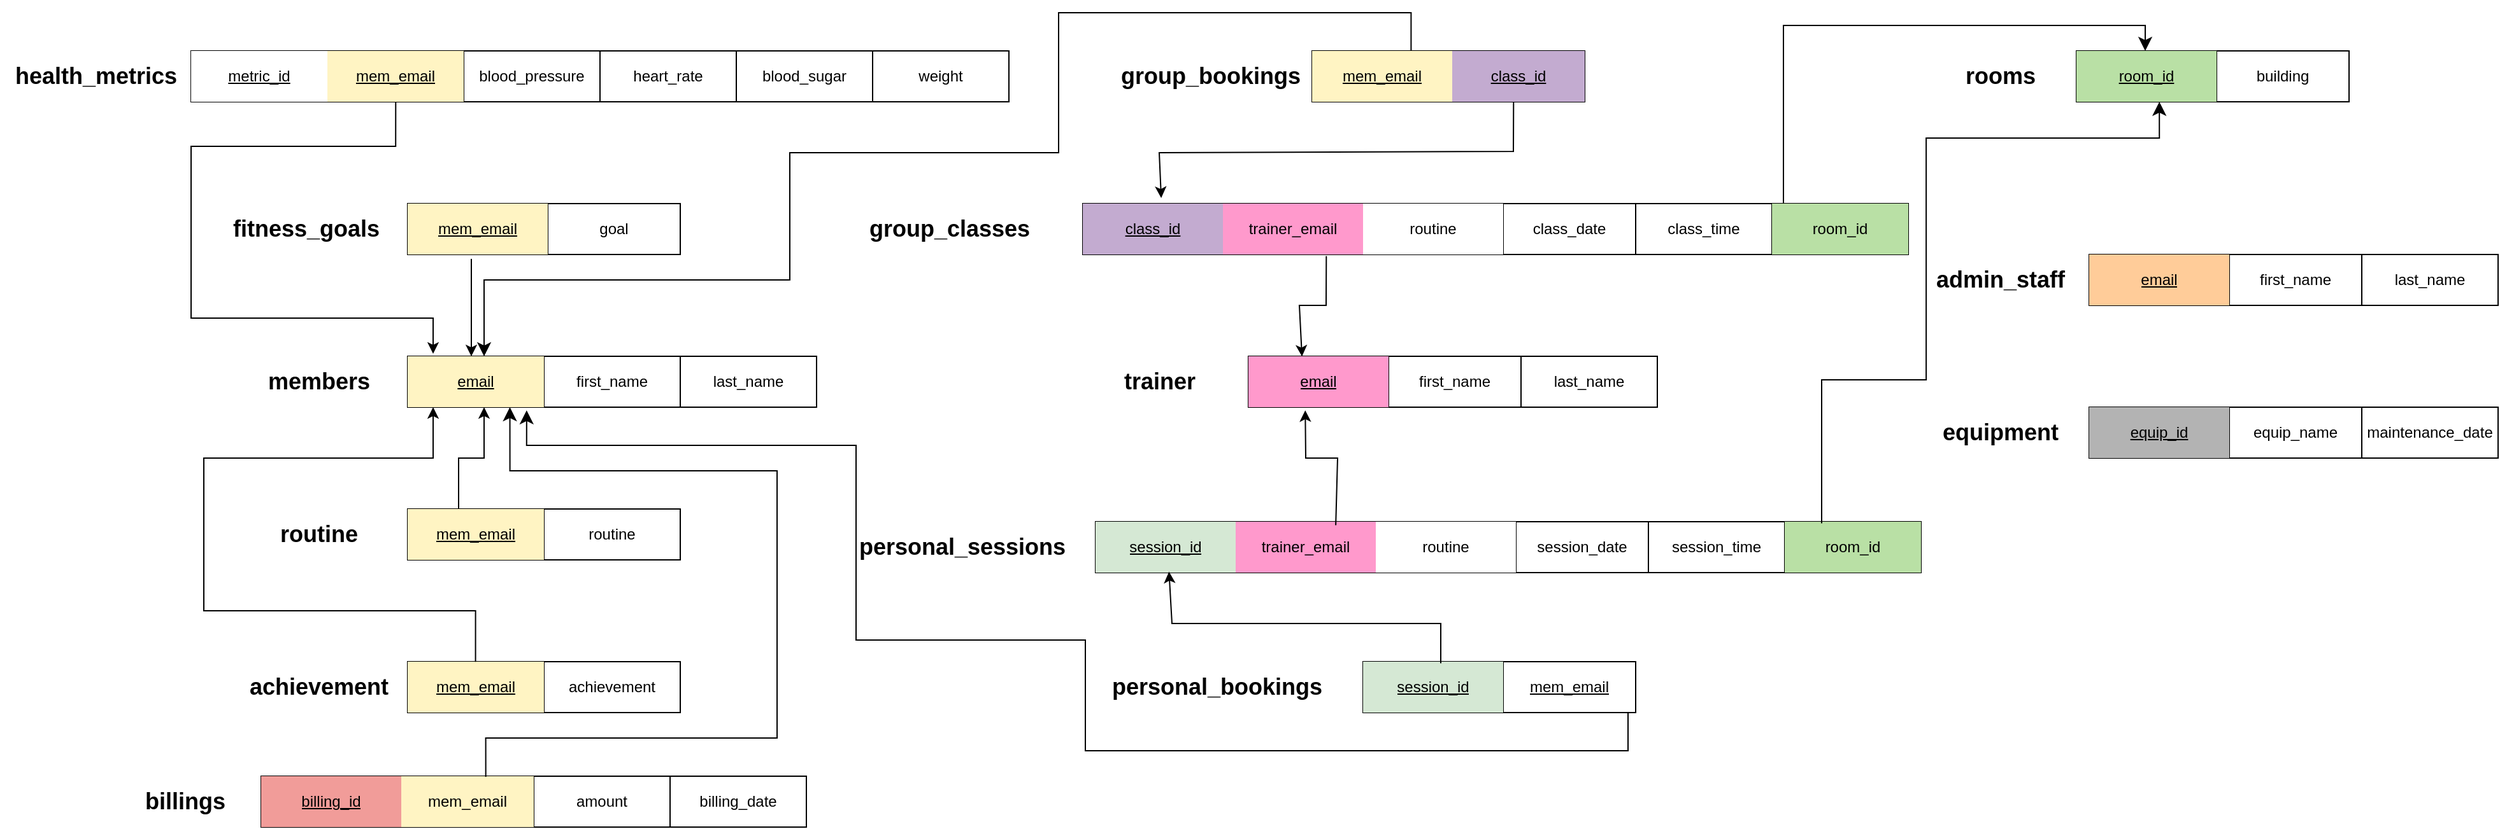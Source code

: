 <mxfile version="24.2.5" type="device">
  <diagram name="Page-1" id="NlU0IGjigq2J7Ib-XljO">
    <mxGraphModel dx="2140" dy="1630" grid="1" gridSize="10" guides="1" tooltips="1" connect="1" arrows="1" fold="1" page="1" pageScale="1" pageWidth="850" pageHeight="1100" math="0" shadow="0">
      <root>
        <mxCell id="0" />
        <mxCell id="1" parent="0" />
        <mxCell id="TKDaQTlKowNkifoECcdJ-1" value="" style="shape=table;startSize=0;container=1;collapsible=0;childLayout=tableLayout;" parent="1" vertex="1">
          <mxGeometry x="-520" y="160" width="321" height="40" as="geometry" />
        </mxCell>
        <mxCell id="TKDaQTlKowNkifoECcdJ-2" value="" style="shape=tableRow;horizontal=0;startSize=0;swimlaneHead=0;swimlaneBody=0;strokeColor=inherit;top=0;left=0;bottom=0;right=0;collapsible=0;dropTarget=0;fillColor=none;points=[[0,0.5],[1,0.5]];portConstraint=eastwest;" parent="TKDaQTlKowNkifoECcdJ-1" vertex="1">
          <mxGeometry width="321" height="40" as="geometry" />
        </mxCell>
        <mxCell id="TKDaQTlKowNkifoECcdJ-3" value="&lt;u&gt;email&lt;/u&gt;" style="shape=partialRectangle;html=1;whiteSpace=wrap;connectable=0;strokeColor=inherit;overflow=hidden;fillColor=#FFF4C3;top=0;left=0;bottom=0;right=0;pointerEvents=1;" parent="TKDaQTlKowNkifoECcdJ-2" vertex="1">
          <mxGeometry width="107" height="40" as="geometry">
            <mxRectangle width="107" height="40" as="alternateBounds" />
          </mxGeometry>
        </mxCell>
        <mxCell id="TKDaQTlKowNkifoECcdJ-4" value="first_name" style="shape=partialRectangle;html=1;whiteSpace=wrap;connectable=0;strokeColor=inherit;overflow=hidden;fillColor=none;top=0;left=0;bottom=0;right=0;pointerEvents=1;" parent="TKDaQTlKowNkifoECcdJ-2" vertex="1">
          <mxGeometry x="107" width="107" height="40" as="geometry">
            <mxRectangle width="107" height="40" as="alternateBounds" />
          </mxGeometry>
        </mxCell>
        <mxCell id="TKDaQTlKowNkifoECcdJ-5" value="last_name" style="shape=partialRectangle;html=1;whiteSpace=wrap;connectable=0;strokeColor=inherit;overflow=hidden;fillColor=none;top=0;left=0;bottom=0;right=0;pointerEvents=1;" parent="TKDaQTlKowNkifoECcdJ-2" vertex="1">
          <mxGeometry x="214" width="107" height="40" as="geometry">
            <mxRectangle width="107" height="40" as="alternateBounds" />
          </mxGeometry>
        </mxCell>
        <mxCell id="TKDaQTlKowNkifoECcdJ-8" value="&lt;b&gt;&lt;font style=&quot;font-size: 18px;&quot;&gt;members&lt;/font&gt;&lt;/b&gt;" style="text;html=1;align=center;verticalAlign=middle;resizable=0;points=[];autosize=1;strokeColor=none;fillColor=none;" parent="1" vertex="1">
          <mxGeometry x="-640" y="160" width="100" height="40" as="geometry" />
        </mxCell>
        <mxCell id="TKDaQTlKowNkifoECcdJ-9" value="" style="shape=table;startSize=0;container=1;collapsible=0;childLayout=tableLayout;" parent="1" vertex="1">
          <mxGeometry x="20" y="290" width="648" height="40" as="geometry" />
        </mxCell>
        <mxCell id="TKDaQTlKowNkifoECcdJ-10" value="" style="shape=tableRow;horizontal=0;startSize=0;swimlaneHead=0;swimlaneBody=0;strokeColor=inherit;top=0;left=0;bottom=0;right=0;collapsible=0;dropTarget=0;fillColor=none;points=[[0,0.5],[1,0.5]];portConstraint=eastwest;" parent="TKDaQTlKowNkifoECcdJ-9" vertex="1">
          <mxGeometry width="648" height="40" as="geometry" />
        </mxCell>
        <mxCell id="TKDaQTlKowNkifoECcdJ-11" value="&lt;u&gt;session_id&lt;/u&gt;" style="shape=partialRectangle;html=1;whiteSpace=wrap;connectable=0;strokeColor=inherit;overflow=hidden;fillColor=#D5E8D4;top=0;left=0;bottom=0;right=0;pointerEvents=1;" parent="TKDaQTlKowNkifoECcdJ-10" vertex="1">
          <mxGeometry width="110" height="40" as="geometry">
            <mxRectangle width="110" height="40" as="alternateBounds" />
          </mxGeometry>
        </mxCell>
        <mxCell id="TKDaQTlKowNkifoECcdJ-117" value="trainer_email" style="shape=partialRectangle;html=1;whiteSpace=wrap;connectable=0;strokeColor=inherit;overflow=hidden;fillColor=#FF99CC;top=0;left=0;bottom=0;right=0;pointerEvents=1;" parent="TKDaQTlKowNkifoECcdJ-10" vertex="1">
          <mxGeometry x="110" width="110" height="40" as="geometry">
            <mxRectangle width="110" height="40" as="alternateBounds" />
          </mxGeometry>
        </mxCell>
        <mxCell id="Cli6JqchdRtTzyIgcGxv-2" value="routine" style="shape=partialRectangle;html=1;whiteSpace=wrap;connectable=0;strokeColor=inherit;overflow=hidden;fillColor=#FFFFFF;top=0;left=0;bottom=0;right=0;pointerEvents=1;" parent="TKDaQTlKowNkifoECcdJ-10" vertex="1">
          <mxGeometry x="220" width="110" height="40" as="geometry">
            <mxRectangle width="110" height="40" as="alternateBounds" />
          </mxGeometry>
        </mxCell>
        <mxCell id="TKDaQTlKowNkifoECcdJ-12" value="session_date" style="shape=partialRectangle;html=1;whiteSpace=wrap;connectable=0;strokeColor=inherit;overflow=hidden;fillColor=none;top=0;left=0;bottom=0;right=0;pointerEvents=1;" parent="TKDaQTlKowNkifoECcdJ-10" vertex="1">
          <mxGeometry x="330" width="104" height="40" as="geometry">
            <mxRectangle width="104" height="40" as="alternateBounds" />
          </mxGeometry>
        </mxCell>
        <mxCell id="TKDaQTlKowNkifoECcdJ-13" value="session_time" style="shape=partialRectangle;html=1;whiteSpace=wrap;connectable=0;strokeColor=inherit;overflow=hidden;fillColor=none;top=0;left=0;bottom=0;right=0;pointerEvents=1;" parent="TKDaQTlKowNkifoECcdJ-10" vertex="1">
          <mxGeometry x="434" width="107" height="40" as="geometry">
            <mxRectangle width="107" height="40" as="alternateBounds" />
          </mxGeometry>
        </mxCell>
        <mxCell id="TKDaQTlKowNkifoECcdJ-14" value="room_id" style="shape=partialRectangle;html=1;whiteSpace=wrap;connectable=0;strokeColor=inherit;overflow=hidden;fillColor=#B9E0A5;top=0;left=0;bottom=0;right=0;pointerEvents=1;" parent="TKDaQTlKowNkifoECcdJ-10" vertex="1">
          <mxGeometry x="541" width="107" height="40" as="geometry">
            <mxRectangle width="107" height="40" as="alternateBounds" />
          </mxGeometry>
        </mxCell>
        <mxCell id="TKDaQTlKowNkifoECcdJ-15" value="&lt;span style=&quot;font-size: 18px;&quot;&gt;&lt;b&gt;personal_sessions&lt;/b&gt;&lt;/span&gt;" style="text;html=1;align=center;verticalAlign=middle;resizable=0;points=[];autosize=1;strokeColor=none;fillColor=none;" parent="1" vertex="1">
          <mxGeometry x="-180" y="290" width="190" height="40" as="geometry" />
        </mxCell>
        <mxCell id="TKDaQTlKowNkifoECcdJ-16" value="" style="shape=table;startSize=0;container=1;collapsible=0;childLayout=tableLayout;" parent="1" vertex="1">
          <mxGeometry x="10" y="40" width="648" height="40" as="geometry" />
        </mxCell>
        <mxCell id="TKDaQTlKowNkifoECcdJ-17" value="" style="shape=tableRow;horizontal=0;startSize=0;swimlaneHead=0;swimlaneBody=0;strokeColor=inherit;top=0;left=0;bottom=0;right=0;collapsible=0;dropTarget=0;fillColor=none;points=[[0,0.5],[1,0.5]];portConstraint=eastwest;" parent="TKDaQTlKowNkifoECcdJ-16" vertex="1">
          <mxGeometry width="648" height="40" as="geometry" />
        </mxCell>
        <mxCell id="TKDaQTlKowNkifoECcdJ-18" value="&lt;u&gt;class_id&lt;/u&gt;" style="shape=partialRectangle;html=1;whiteSpace=wrap;connectable=0;strokeColor=inherit;overflow=hidden;fillColor=#C3ABD0;top=0;left=0;bottom=0;right=0;pointerEvents=1;" parent="TKDaQTlKowNkifoECcdJ-17" vertex="1">
          <mxGeometry width="110" height="40" as="geometry">
            <mxRectangle width="110" height="40" as="alternateBounds" />
          </mxGeometry>
        </mxCell>
        <mxCell id="TKDaQTlKowNkifoECcdJ-116" value="trainer_email" style="shape=partialRectangle;html=1;whiteSpace=wrap;connectable=0;strokeColor=inherit;overflow=hidden;fillColor=#FF99CC;top=0;left=0;bottom=0;right=0;pointerEvents=1;" parent="TKDaQTlKowNkifoECcdJ-17" vertex="1">
          <mxGeometry x="110" width="110" height="40" as="geometry">
            <mxRectangle width="110" height="40" as="alternateBounds" />
          </mxGeometry>
        </mxCell>
        <mxCell id="Cli6JqchdRtTzyIgcGxv-1" value="routine" style="shape=partialRectangle;html=1;whiteSpace=wrap;connectable=0;strokeColor=inherit;overflow=hidden;fillColor=#FFFFFF;top=0;left=0;bottom=0;right=0;pointerEvents=1;" parent="TKDaQTlKowNkifoECcdJ-17" vertex="1">
          <mxGeometry x="220" width="110" height="40" as="geometry">
            <mxRectangle width="110" height="40" as="alternateBounds" />
          </mxGeometry>
        </mxCell>
        <mxCell id="TKDaQTlKowNkifoECcdJ-19" value="class_date" style="shape=partialRectangle;html=1;whiteSpace=wrap;connectable=0;strokeColor=inherit;overflow=hidden;fillColor=none;top=0;left=0;bottom=0;right=0;pointerEvents=1;" parent="TKDaQTlKowNkifoECcdJ-17" vertex="1">
          <mxGeometry x="330" width="104" height="40" as="geometry">
            <mxRectangle width="104" height="40" as="alternateBounds" />
          </mxGeometry>
        </mxCell>
        <mxCell id="TKDaQTlKowNkifoECcdJ-20" value="class_time" style="shape=partialRectangle;html=1;whiteSpace=wrap;connectable=0;strokeColor=inherit;overflow=hidden;fillColor=none;top=0;left=0;bottom=0;right=0;pointerEvents=1;" parent="TKDaQTlKowNkifoECcdJ-17" vertex="1">
          <mxGeometry x="434" width="107" height="40" as="geometry">
            <mxRectangle width="107" height="40" as="alternateBounds" />
          </mxGeometry>
        </mxCell>
        <mxCell id="TKDaQTlKowNkifoECcdJ-21" value="room_id" style="shape=partialRectangle;html=1;whiteSpace=wrap;connectable=0;strokeColor=inherit;overflow=hidden;fillColor=#B9E0A5;top=0;left=0;bottom=0;right=0;pointerEvents=1;" parent="TKDaQTlKowNkifoECcdJ-17" vertex="1">
          <mxGeometry x="541" width="107" height="40" as="geometry">
            <mxRectangle width="107" height="40" as="alternateBounds" />
          </mxGeometry>
        </mxCell>
        <mxCell id="TKDaQTlKowNkifoECcdJ-22" value="&lt;span style=&quot;font-size: 18px;&quot;&gt;&lt;b&gt;group_classes&lt;/b&gt;&lt;/span&gt;" style="text;html=1;align=center;verticalAlign=middle;resizable=0;points=[];autosize=1;strokeColor=none;fillColor=none;" parent="1" vertex="1">
          <mxGeometry x="-170" y="40" width="150" height="40" as="geometry" />
        </mxCell>
        <mxCell id="TKDaQTlKowNkifoECcdJ-23" value="" style="shape=table;startSize=0;container=1;collapsible=0;childLayout=tableLayout;" parent="1" vertex="1">
          <mxGeometry x="140" y="160" width="321" height="40" as="geometry" />
        </mxCell>
        <mxCell id="TKDaQTlKowNkifoECcdJ-24" value="" style="shape=tableRow;horizontal=0;startSize=0;swimlaneHead=0;swimlaneBody=0;strokeColor=inherit;top=0;left=0;bottom=0;right=0;collapsible=0;dropTarget=0;fillColor=none;points=[[0,0.5],[1,0.5]];portConstraint=eastwest;" parent="TKDaQTlKowNkifoECcdJ-23" vertex="1">
          <mxGeometry width="321" height="40" as="geometry" />
        </mxCell>
        <mxCell id="TKDaQTlKowNkifoECcdJ-25" value="&lt;u&gt;email&lt;/u&gt;" style="shape=partialRectangle;html=1;whiteSpace=wrap;connectable=0;strokeColor=inherit;overflow=hidden;fillColor=#FF99CC;top=0;left=0;bottom=0;right=0;pointerEvents=1;" parent="TKDaQTlKowNkifoECcdJ-24" vertex="1">
          <mxGeometry width="110" height="40" as="geometry">
            <mxRectangle width="110" height="40" as="alternateBounds" />
          </mxGeometry>
        </mxCell>
        <mxCell id="TKDaQTlKowNkifoECcdJ-26" value="first_name" style="shape=partialRectangle;html=1;whiteSpace=wrap;connectable=0;strokeColor=inherit;overflow=hidden;fillColor=none;top=0;left=0;bottom=0;right=0;pointerEvents=1;" parent="TKDaQTlKowNkifoECcdJ-24" vertex="1">
          <mxGeometry x="110" width="104" height="40" as="geometry">
            <mxRectangle width="104" height="40" as="alternateBounds" />
          </mxGeometry>
        </mxCell>
        <mxCell id="TKDaQTlKowNkifoECcdJ-27" value="last_name" style="shape=partialRectangle;html=1;whiteSpace=wrap;connectable=0;strokeColor=inherit;overflow=hidden;fillColor=none;top=0;left=0;bottom=0;right=0;pointerEvents=1;" parent="TKDaQTlKowNkifoECcdJ-24" vertex="1">
          <mxGeometry x="214" width="107" height="40" as="geometry">
            <mxRectangle width="107" height="40" as="alternateBounds" />
          </mxGeometry>
        </mxCell>
        <mxCell id="TKDaQTlKowNkifoECcdJ-29" value="&lt;span style=&quot;font-size: 18px;&quot;&gt;&lt;b&gt;trainer&lt;/b&gt;&lt;/span&gt;" style="text;html=1;align=center;verticalAlign=middle;resizable=0;points=[];autosize=1;strokeColor=none;fillColor=none;" parent="1" vertex="1">
          <mxGeometry x="30" y="160" width="80" height="40" as="geometry" />
        </mxCell>
        <mxCell id="TKDaQTlKowNkifoECcdJ-30" value="" style="shape=table;startSize=0;container=1;collapsible=0;childLayout=tableLayout;" parent="1" vertex="1">
          <mxGeometry x="790" y="-80" width="214" height="40" as="geometry" />
        </mxCell>
        <mxCell id="TKDaQTlKowNkifoECcdJ-31" value="" style="shape=tableRow;horizontal=0;startSize=0;swimlaneHead=0;swimlaneBody=0;strokeColor=inherit;top=0;left=0;bottom=0;right=0;collapsible=0;dropTarget=0;fillColor=none;points=[[0,0.5],[1,0.5]];portConstraint=eastwest;" parent="TKDaQTlKowNkifoECcdJ-30" vertex="1">
          <mxGeometry width="214" height="40" as="geometry" />
        </mxCell>
        <mxCell id="TKDaQTlKowNkifoECcdJ-32" value="&lt;u&gt;room_id&lt;/u&gt;" style="shape=partialRectangle;html=1;whiteSpace=wrap;connectable=0;strokeColor=inherit;overflow=hidden;fillColor=#B9E0A5;top=0;left=0;bottom=0;right=0;pointerEvents=1;" parent="TKDaQTlKowNkifoECcdJ-31" vertex="1">
          <mxGeometry width="110" height="40" as="geometry">
            <mxRectangle width="110" height="40" as="alternateBounds" />
          </mxGeometry>
        </mxCell>
        <mxCell id="TKDaQTlKowNkifoECcdJ-33" value="building" style="shape=partialRectangle;html=1;whiteSpace=wrap;connectable=0;strokeColor=inherit;overflow=hidden;fillColor=none;top=0;left=0;bottom=0;right=0;pointerEvents=1;" parent="TKDaQTlKowNkifoECcdJ-31" vertex="1">
          <mxGeometry x="110" width="104" height="40" as="geometry">
            <mxRectangle width="104" height="40" as="alternateBounds" />
          </mxGeometry>
        </mxCell>
        <mxCell id="TKDaQTlKowNkifoECcdJ-36" value="&lt;span style=&quot;font-size: 18px;&quot;&gt;&lt;b&gt;rooms&lt;/b&gt;&lt;/span&gt;" style="text;html=1;align=center;verticalAlign=middle;resizable=0;points=[];autosize=1;strokeColor=none;fillColor=none;" parent="1" vertex="1">
          <mxGeometry x="690" y="-80" width="80" height="40" as="geometry" />
        </mxCell>
        <mxCell id="TKDaQTlKowNkifoECcdJ-37" value="" style="shape=table;startSize=0;container=1;collapsible=0;childLayout=tableLayout;" parent="1" vertex="1">
          <mxGeometry x="800" y="80" width="321" height="40" as="geometry" />
        </mxCell>
        <mxCell id="TKDaQTlKowNkifoECcdJ-38" value="" style="shape=tableRow;horizontal=0;startSize=0;swimlaneHead=0;swimlaneBody=0;strokeColor=inherit;top=0;left=0;bottom=0;right=0;collapsible=0;dropTarget=0;fillColor=none;points=[[0,0.5],[1,0.5]];portConstraint=eastwest;" parent="TKDaQTlKowNkifoECcdJ-37" vertex="1">
          <mxGeometry width="321" height="40" as="geometry" />
        </mxCell>
        <mxCell id="TKDaQTlKowNkifoECcdJ-39" value="&lt;u&gt;email&lt;/u&gt;" style="shape=partialRectangle;html=1;whiteSpace=wrap;connectable=0;strokeColor=inherit;overflow=hidden;fillColor=#FFCC99;top=0;left=0;bottom=0;right=0;pointerEvents=1;" parent="TKDaQTlKowNkifoECcdJ-38" vertex="1">
          <mxGeometry width="110" height="40" as="geometry">
            <mxRectangle width="110" height="40" as="alternateBounds" />
          </mxGeometry>
        </mxCell>
        <mxCell id="TKDaQTlKowNkifoECcdJ-40" value="first_name" style="shape=partialRectangle;html=1;whiteSpace=wrap;connectable=0;strokeColor=inherit;overflow=hidden;fillColor=none;top=0;left=0;bottom=0;right=0;pointerEvents=1;" parent="TKDaQTlKowNkifoECcdJ-38" vertex="1">
          <mxGeometry x="110" width="104" height="40" as="geometry">
            <mxRectangle width="104" height="40" as="alternateBounds" />
          </mxGeometry>
        </mxCell>
        <mxCell id="TKDaQTlKowNkifoECcdJ-41" value="last_name" style="shape=partialRectangle;html=1;whiteSpace=wrap;connectable=0;strokeColor=inherit;overflow=hidden;fillColor=none;top=0;left=0;bottom=0;right=0;pointerEvents=1;" parent="TKDaQTlKowNkifoECcdJ-38" vertex="1">
          <mxGeometry x="214" width="107" height="40" as="geometry">
            <mxRectangle width="107" height="40" as="alternateBounds" />
          </mxGeometry>
        </mxCell>
        <mxCell id="TKDaQTlKowNkifoECcdJ-43" value="&lt;span style=&quot;font-size: 18px;&quot;&gt;&lt;b&gt;admin_staff&lt;/b&gt;&lt;/span&gt;" style="text;html=1;align=center;verticalAlign=middle;resizable=0;points=[];autosize=1;strokeColor=none;fillColor=none;" parent="1" vertex="1">
          <mxGeometry x="670" y="80" width="120" height="40" as="geometry" />
        </mxCell>
        <mxCell id="TKDaQTlKowNkifoECcdJ-44" value="" style="shape=table;startSize=0;container=1;collapsible=0;childLayout=tableLayout;" parent="1" vertex="1">
          <mxGeometry x="800" y="200" width="321" height="40" as="geometry" />
        </mxCell>
        <mxCell id="TKDaQTlKowNkifoECcdJ-45" value="" style="shape=tableRow;horizontal=0;startSize=0;swimlaneHead=0;swimlaneBody=0;strokeColor=inherit;top=0;left=0;bottom=0;right=0;collapsible=0;dropTarget=0;fillColor=none;points=[[0,0.5],[1,0.5]];portConstraint=eastwest;" parent="TKDaQTlKowNkifoECcdJ-44" vertex="1">
          <mxGeometry width="321" height="40" as="geometry" />
        </mxCell>
        <mxCell id="TKDaQTlKowNkifoECcdJ-46" value="&lt;u&gt;equip_id&lt;/u&gt;" style="shape=partialRectangle;html=1;whiteSpace=wrap;connectable=0;strokeColor=inherit;overflow=hidden;fillColor=#B3B3B3;top=0;left=0;bottom=0;right=0;pointerEvents=1;" parent="TKDaQTlKowNkifoECcdJ-45" vertex="1">
          <mxGeometry width="110" height="40" as="geometry">
            <mxRectangle width="110" height="40" as="alternateBounds" />
          </mxGeometry>
        </mxCell>
        <mxCell id="TKDaQTlKowNkifoECcdJ-47" value="equip_name" style="shape=partialRectangle;html=1;whiteSpace=wrap;connectable=0;strokeColor=inherit;overflow=hidden;fillColor=none;top=0;left=0;bottom=0;right=0;pointerEvents=1;" parent="TKDaQTlKowNkifoECcdJ-45" vertex="1">
          <mxGeometry x="110" width="104" height="40" as="geometry">
            <mxRectangle width="104" height="40" as="alternateBounds" />
          </mxGeometry>
        </mxCell>
        <mxCell id="TKDaQTlKowNkifoECcdJ-48" value="maintenance_date" style="shape=partialRectangle;html=1;whiteSpace=wrap;connectable=0;strokeColor=inherit;overflow=hidden;fillColor=none;top=0;left=0;bottom=0;right=0;pointerEvents=1;" parent="TKDaQTlKowNkifoECcdJ-45" vertex="1">
          <mxGeometry x="214" width="107" height="40" as="geometry">
            <mxRectangle width="107" height="40" as="alternateBounds" />
          </mxGeometry>
        </mxCell>
        <mxCell id="TKDaQTlKowNkifoECcdJ-50" value="&lt;span style=&quot;font-size: 18px;&quot;&gt;&lt;b&gt;equipment&lt;/b&gt;&lt;/span&gt;" style="text;html=1;align=center;verticalAlign=middle;resizable=0;points=[];autosize=1;strokeColor=none;fillColor=none;" parent="1" vertex="1">
          <mxGeometry x="675" y="200" width="110" height="40" as="geometry" />
        </mxCell>
        <mxCell id="TKDaQTlKowNkifoECcdJ-51" value="" style="shape=table;startSize=0;container=1;collapsible=0;childLayout=tableLayout;" parent="1" vertex="1">
          <mxGeometry x="-635" y="490" width="428" height="40" as="geometry" />
        </mxCell>
        <mxCell id="TKDaQTlKowNkifoECcdJ-52" value="" style="shape=tableRow;horizontal=0;startSize=0;swimlaneHead=0;swimlaneBody=0;strokeColor=inherit;top=0;left=0;bottom=0;right=0;collapsible=0;dropTarget=0;fillColor=none;points=[[0,0.5],[1,0.5]];portConstraint=eastwest;" parent="TKDaQTlKowNkifoECcdJ-51" vertex="1">
          <mxGeometry width="428" height="40" as="geometry" />
        </mxCell>
        <mxCell id="TKDaQTlKowNkifoECcdJ-53" value="&lt;u&gt;billing_id&lt;/u&gt;" style="shape=partialRectangle;html=1;whiteSpace=wrap;connectable=0;strokeColor=inherit;overflow=hidden;fillColor=#F19C99;top=0;left=0;bottom=0;right=0;pointerEvents=1;" parent="TKDaQTlKowNkifoECcdJ-52" vertex="1">
          <mxGeometry width="110" height="40" as="geometry">
            <mxRectangle width="110" height="40" as="alternateBounds" />
          </mxGeometry>
        </mxCell>
        <mxCell id="TKDaQTlKowNkifoECcdJ-54" value="mem_email" style="shape=partialRectangle;html=1;whiteSpace=wrap;connectable=0;strokeColor=inherit;overflow=hidden;fillColor=#FFF4C3;top=0;left=0;bottom=0;right=0;pointerEvents=1;" parent="TKDaQTlKowNkifoECcdJ-52" vertex="1">
          <mxGeometry x="110" width="104" height="40" as="geometry">
            <mxRectangle width="104" height="40" as="alternateBounds" />
          </mxGeometry>
        </mxCell>
        <mxCell id="TKDaQTlKowNkifoECcdJ-55" value="amount" style="shape=partialRectangle;html=1;whiteSpace=wrap;connectable=0;strokeColor=inherit;overflow=hidden;fillColor=none;top=0;left=0;bottom=0;right=0;pointerEvents=1;" parent="TKDaQTlKowNkifoECcdJ-52" vertex="1">
          <mxGeometry x="214" width="107" height="40" as="geometry">
            <mxRectangle width="107" height="40" as="alternateBounds" />
          </mxGeometry>
        </mxCell>
        <mxCell id="TKDaQTlKowNkifoECcdJ-56" value="billing_date" style="shape=partialRectangle;html=1;whiteSpace=wrap;connectable=0;strokeColor=inherit;overflow=hidden;fillColor=none;top=0;left=0;bottom=0;right=0;pointerEvents=1;" parent="TKDaQTlKowNkifoECcdJ-52" vertex="1">
          <mxGeometry x="321" width="107" height="40" as="geometry">
            <mxRectangle width="107" height="40" as="alternateBounds" />
          </mxGeometry>
        </mxCell>
        <mxCell id="TKDaQTlKowNkifoECcdJ-57" value="&lt;span style=&quot;font-size: 18px;&quot;&gt;&lt;b&gt;billings&lt;/b&gt;&lt;/span&gt;" style="text;html=1;align=center;verticalAlign=middle;resizable=0;points=[];autosize=1;strokeColor=none;fillColor=none;" parent="1" vertex="1">
          <mxGeometry x="-740" y="490" width="90" height="40" as="geometry" />
        </mxCell>
        <mxCell id="TKDaQTlKowNkifoECcdJ-64" value="&lt;span style=&quot;font-size: 18px;&quot;&gt;&lt;b&gt;health_metrics&lt;/b&gt;&lt;/span&gt;" style="text;html=1;align=center;verticalAlign=middle;resizable=0;points=[];autosize=1;strokeColor=none;fillColor=none;" parent="1" vertex="1">
          <mxGeometry x="-840" y="-80" width="150" height="40" as="geometry" />
        </mxCell>
        <mxCell id="TKDaQTlKowNkifoECcdJ-65" value="" style="shape=table;startSize=0;container=1;collapsible=0;childLayout=tableLayout;" parent="1" vertex="1">
          <mxGeometry x="-520" y="40" width="214" height="40" as="geometry" />
        </mxCell>
        <mxCell id="TKDaQTlKowNkifoECcdJ-66" value="" style="shape=tableRow;horizontal=0;startSize=0;swimlaneHead=0;swimlaneBody=0;strokeColor=inherit;top=0;left=0;bottom=0;right=0;collapsible=0;dropTarget=0;fillColor=none;points=[[0,0.5],[1,0.5]];portConstraint=eastwest;" parent="TKDaQTlKowNkifoECcdJ-65" vertex="1">
          <mxGeometry width="214" height="40" as="geometry" />
        </mxCell>
        <mxCell id="TKDaQTlKowNkifoECcdJ-67" value="&lt;u&gt;mem_email&lt;/u&gt;" style="shape=partialRectangle;html=1;whiteSpace=wrap;connectable=0;strokeColor=inherit;overflow=hidden;fillColor=#FFF4C3;top=0;left=0;bottom=0;right=0;pointerEvents=1;" parent="TKDaQTlKowNkifoECcdJ-66" vertex="1">
          <mxGeometry width="110" height="40" as="geometry">
            <mxRectangle width="110" height="40" as="alternateBounds" />
          </mxGeometry>
        </mxCell>
        <mxCell id="TKDaQTlKowNkifoECcdJ-68" value="goal" style="shape=partialRectangle;html=1;whiteSpace=wrap;connectable=0;strokeColor=inherit;overflow=hidden;fillColor=none;top=0;left=0;bottom=0;right=0;pointerEvents=1;" parent="TKDaQTlKowNkifoECcdJ-66" vertex="1">
          <mxGeometry x="110" width="104" height="40" as="geometry">
            <mxRectangle width="104" height="40" as="alternateBounds" />
          </mxGeometry>
        </mxCell>
        <mxCell id="TKDaQTlKowNkifoECcdJ-71" value="&lt;span style=&quot;font-size: 18px;&quot;&gt;&lt;b&gt;fitness_goals&lt;/b&gt;&lt;/span&gt;" style="text;html=1;align=center;verticalAlign=middle;resizable=0;points=[];autosize=1;strokeColor=none;fillColor=none;" parent="1" vertex="1">
          <mxGeometry x="-670" y="40" width="140" height="40" as="geometry" />
        </mxCell>
        <mxCell id="TKDaQTlKowNkifoECcdJ-74" value="" style="shape=table;startSize=0;container=1;collapsible=0;childLayout=tableLayout;" parent="1" vertex="1">
          <mxGeometry x="-520" y="280" width="214" height="40" as="geometry" />
        </mxCell>
        <mxCell id="TKDaQTlKowNkifoECcdJ-75" value="" style="shape=tableRow;horizontal=0;startSize=0;swimlaneHead=0;swimlaneBody=0;strokeColor=inherit;top=0;left=0;bottom=0;right=0;collapsible=0;dropTarget=0;fillColor=none;points=[[0,0.5],[1,0.5]];portConstraint=eastwest;" parent="TKDaQTlKowNkifoECcdJ-74" vertex="1">
          <mxGeometry width="214" height="40" as="geometry" />
        </mxCell>
        <mxCell id="TKDaQTlKowNkifoECcdJ-76" value="&lt;u&gt;mem_email&lt;/u&gt;" style="shape=partialRectangle;html=1;whiteSpace=wrap;connectable=0;strokeColor=inherit;overflow=hidden;fillColor=#FFF4C3;top=0;left=0;bottom=0;right=0;pointerEvents=1;" parent="TKDaQTlKowNkifoECcdJ-75" vertex="1">
          <mxGeometry width="107" height="40" as="geometry">
            <mxRectangle width="107" height="40" as="alternateBounds" />
          </mxGeometry>
        </mxCell>
        <mxCell id="TKDaQTlKowNkifoECcdJ-77" value="routine" style="shape=partialRectangle;html=1;whiteSpace=wrap;connectable=0;strokeColor=inherit;overflow=hidden;fillColor=none;top=0;left=0;bottom=0;right=0;pointerEvents=1;" parent="TKDaQTlKowNkifoECcdJ-75" vertex="1">
          <mxGeometry x="107" width="107" height="40" as="geometry">
            <mxRectangle width="107" height="40" as="alternateBounds" />
          </mxGeometry>
        </mxCell>
        <mxCell id="TKDaQTlKowNkifoECcdJ-79" value="&lt;span style=&quot;font-size: 18px;&quot;&gt;&lt;b&gt;routine&lt;/b&gt;&lt;/span&gt;" style="text;html=1;align=center;verticalAlign=middle;resizable=0;points=[];autosize=1;strokeColor=none;fillColor=none;" parent="1" vertex="1">
          <mxGeometry x="-630" y="280" width="80" height="40" as="geometry" />
        </mxCell>
        <mxCell id="TKDaQTlKowNkifoECcdJ-80" value="" style="shape=table;startSize=0;container=1;collapsible=0;childLayout=tableLayout;" parent="1" vertex="1">
          <mxGeometry x="-520" y="400" width="214" height="40" as="geometry" />
        </mxCell>
        <mxCell id="TKDaQTlKowNkifoECcdJ-81" value="" style="shape=tableRow;horizontal=0;startSize=0;swimlaneHead=0;swimlaneBody=0;strokeColor=inherit;top=0;left=0;bottom=0;right=0;collapsible=0;dropTarget=0;fillColor=none;points=[[0,0.5],[1,0.5]];portConstraint=eastwest;" parent="TKDaQTlKowNkifoECcdJ-80" vertex="1">
          <mxGeometry width="214" height="40" as="geometry" />
        </mxCell>
        <mxCell id="TKDaQTlKowNkifoECcdJ-82" value="&lt;u&gt;mem_email&lt;/u&gt;" style="shape=partialRectangle;html=1;whiteSpace=wrap;connectable=0;strokeColor=inherit;overflow=hidden;fillColor=#FFF4C3;top=0;left=0;bottom=0;right=0;pointerEvents=1;" parent="TKDaQTlKowNkifoECcdJ-81" vertex="1">
          <mxGeometry width="107" height="40" as="geometry">
            <mxRectangle width="107" height="40" as="alternateBounds" />
          </mxGeometry>
        </mxCell>
        <mxCell id="TKDaQTlKowNkifoECcdJ-83" value="achievement" style="shape=partialRectangle;html=1;whiteSpace=wrap;connectable=0;strokeColor=inherit;overflow=hidden;fillColor=none;top=0;left=0;bottom=0;right=0;pointerEvents=1;" parent="TKDaQTlKowNkifoECcdJ-81" vertex="1">
          <mxGeometry x="107" width="107" height="40" as="geometry">
            <mxRectangle width="107" height="40" as="alternateBounds" />
          </mxGeometry>
        </mxCell>
        <mxCell id="TKDaQTlKowNkifoECcdJ-85" value="&lt;span style=&quot;font-size: 18px;&quot;&gt;&lt;b&gt;achievement&lt;/b&gt;&lt;/span&gt;" style="text;html=1;align=center;verticalAlign=middle;resizable=0;points=[];autosize=1;strokeColor=none;fillColor=none;" parent="1" vertex="1">
          <mxGeometry x="-655" y="400" width="130" height="40" as="geometry" />
        </mxCell>
        <mxCell id="TKDaQTlKowNkifoECcdJ-92" style="edgeStyle=orthogonalEdgeStyle;rounded=0;orthogonalLoop=1;jettySize=auto;html=1;exitX=0.18;exitY=0.061;exitDx=0;exitDy=0;exitPerimeter=0;" parent="1" edge="1">
          <mxGeometry relative="1" as="geometry">
            <mxPoint x="-529.36" y="-40.0" as="sourcePoint" />
            <mxPoint x="-500" y="158" as="targetPoint" />
            <Array as="points">
              <mxPoint x="-529" y="-5" />
              <mxPoint x="-690" y="-5" />
              <mxPoint x="-690" y="130" />
              <mxPoint x="-500" y="130" />
              <mxPoint x="-500" y="158" />
            </Array>
          </mxGeometry>
        </mxCell>
        <mxCell id="TKDaQTlKowNkifoECcdJ-89" value="" style="endArrow=classic;html=1;rounded=0;exitX=0.273;exitY=1.061;exitDx=0;exitDy=0;exitPerimeter=0;entryX=0.273;entryY=-0.025;entryDx=0;entryDy=0;entryPerimeter=0;" parent="1" edge="1">
          <mxGeometry width="50" height="50" relative="1" as="geometry">
            <mxPoint x="-469.997" y="83.44" as="sourcePoint" />
            <mxPoint x="-469.997" y="160.0" as="targetPoint" />
          </mxGeometry>
        </mxCell>
        <mxCell id="TKDaQTlKowNkifoECcdJ-93" style="edgeStyle=orthogonalEdgeStyle;rounded=0;orthogonalLoop=1;jettySize=auto;html=1;" parent="1" source="TKDaQTlKowNkifoECcdJ-75" target="TKDaQTlKowNkifoECcdJ-2" edge="1">
          <mxGeometry relative="1" as="geometry">
            <Array as="points">
              <mxPoint x="-480" y="240" />
              <mxPoint x="-460" y="240" />
            </Array>
          </mxGeometry>
        </mxCell>
        <mxCell id="TKDaQTlKowNkifoECcdJ-94" style="edgeStyle=orthogonalEdgeStyle;rounded=0;orthogonalLoop=1;jettySize=auto;html=1;exitX=0.249;exitY=0.004;exitDx=0;exitDy=0;exitPerimeter=0;" parent="1" source="TKDaQTlKowNkifoECcdJ-81" target="TKDaQTlKowNkifoECcdJ-2" edge="1">
          <mxGeometry relative="1" as="geometry">
            <Array as="points">
              <mxPoint x="-467" y="360" />
              <mxPoint x="-680" y="360" />
              <mxPoint x="-680" y="240" />
              <mxPoint x="-500" y="240" />
            </Array>
          </mxGeometry>
        </mxCell>
        <mxCell id="TKDaQTlKowNkifoECcdJ-101" value="" style="shape=table;startSize=0;container=1;collapsible=0;childLayout=tableLayout;" parent="1" vertex="1">
          <mxGeometry x="190" y="-80" width="214" height="40" as="geometry" />
        </mxCell>
        <mxCell id="TKDaQTlKowNkifoECcdJ-102" value="" style="shape=tableRow;horizontal=0;startSize=0;swimlaneHead=0;swimlaneBody=0;strokeColor=inherit;top=0;left=0;bottom=0;right=0;collapsible=0;dropTarget=0;fillColor=none;points=[[0,0.5],[1,0.5]];portConstraint=eastwest;" parent="TKDaQTlKowNkifoECcdJ-101" vertex="1">
          <mxGeometry width="214" height="40" as="geometry" />
        </mxCell>
        <mxCell id="TKDaQTlKowNkifoECcdJ-103" value="&lt;u&gt;mem_email&lt;/u&gt;" style="shape=partialRectangle;html=1;whiteSpace=wrap;connectable=0;strokeColor=inherit;overflow=hidden;fillColor=#FFF4C3;top=0;left=0;bottom=0;right=0;pointerEvents=1;" parent="TKDaQTlKowNkifoECcdJ-102" vertex="1">
          <mxGeometry width="110" height="40" as="geometry">
            <mxRectangle width="110" height="40" as="alternateBounds" />
          </mxGeometry>
        </mxCell>
        <mxCell id="TKDaQTlKowNkifoECcdJ-104" value="&lt;u&gt;class_id&lt;/u&gt;" style="shape=partialRectangle;html=1;whiteSpace=wrap;connectable=0;strokeColor=inherit;overflow=hidden;fillColor=#C3ABD0;top=0;left=0;bottom=0;right=0;pointerEvents=1;" parent="TKDaQTlKowNkifoECcdJ-102" vertex="1">
          <mxGeometry x="110" width="104" height="40" as="geometry">
            <mxRectangle width="104" height="40" as="alternateBounds" />
          </mxGeometry>
        </mxCell>
        <mxCell id="TKDaQTlKowNkifoECcdJ-106" value="&lt;span style=&quot;font-size: 18px;&quot;&gt;&lt;b&gt;group_bookings&lt;/b&gt;&lt;/span&gt;" style="text;html=1;align=center;verticalAlign=middle;resizable=0;points=[];autosize=1;strokeColor=none;fillColor=none;" parent="1" vertex="1">
          <mxGeometry x="30" y="-80" width="160" height="40" as="geometry" />
        </mxCell>
        <mxCell id="TKDaQTlKowNkifoECcdJ-110" value="" style="shape=table;startSize=0;container=1;collapsible=0;childLayout=tableLayout;" parent="1" vertex="1">
          <mxGeometry x="230" y="400" width="214" height="40" as="geometry" />
        </mxCell>
        <mxCell id="TKDaQTlKowNkifoECcdJ-111" value="" style="shape=tableRow;horizontal=0;startSize=0;swimlaneHead=0;swimlaneBody=0;strokeColor=inherit;top=0;left=0;bottom=0;right=0;collapsible=0;dropTarget=0;fillColor=none;points=[[0,0.5],[1,0.5]];portConstraint=eastwest;" parent="TKDaQTlKowNkifoECcdJ-110" vertex="1">
          <mxGeometry width="214" height="40" as="geometry" />
        </mxCell>
        <mxCell id="TKDaQTlKowNkifoECcdJ-112" value="&lt;u&gt;session_id&lt;/u&gt;" style="shape=partialRectangle;html=1;whiteSpace=wrap;connectable=0;strokeColor=inherit;overflow=hidden;fillColor=#D5E8D4;top=0;left=0;bottom=0;right=0;pointerEvents=1;" parent="TKDaQTlKowNkifoECcdJ-111" vertex="1">
          <mxGeometry width="110" height="40" as="geometry">
            <mxRectangle width="110" height="40" as="alternateBounds" />
          </mxGeometry>
        </mxCell>
        <mxCell id="TKDaQTlKowNkifoECcdJ-113" value="&lt;u&gt;mem_email&lt;/u&gt;" style="shape=partialRectangle;html=1;whiteSpace=wrap;connectable=0;strokeColor=inherit;overflow=hidden;fillColor=none;top=0;left=0;bottom=0;right=0;pointerEvents=1;" parent="TKDaQTlKowNkifoECcdJ-111" vertex="1">
          <mxGeometry x="110" width="104" height="40" as="geometry">
            <mxRectangle width="104" height="40" as="alternateBounds" />
          </mxGeometry>
        </mxCell>
        <mxCell id="TKDaQTlKowNkifoECcdJ-114" value="&lt;span style=&quot;font-size: 18px;&quot;&gt;&lt;b&gt;personal_bookings&lt;/b&gt;&lt;/span&gt;" style="text;html=1;align=center;verticalAlign=middle;resizable=0;points=[];autosize=1;strokeColor=none;fillColor=none;" parent="1" vertex="1">
          <mxGeometry x="20" y="400" width="190" height="40" as="geometry" />
        </mxCell>
        <mxCell id="TKDaQTlKowNkifoECcdJ-119" value="" style="endArrow=classic;html=1;rounded=0;entryX=0.139;entryY=1.061;entryDx=0;entryDy=0;entryPerimeter=0;exitX=0.291;exitY=0.068;exitDx=0;exitDy=0;exitPerimeter=0;" parent="1" source="TKDaQTlKowNkifoECcdJ-10" target="TKDaQTlKowNkifoECcdJ-24" edge="1">
          <mxGeometry width="50" height="50" relative="1" as="geometry">
            <mxPoint x="-30" y="150" as="sourcePoint" />
            <mxPoint x="20" y="100" as="targetPoint" />
            <Array as="points">
              <mxPoint x="210" y="240" />
              <mxPoint x="185" y="240" />
            </Array>
          </mxGeometry>
        </mxCell>
        <mxCell id="TKDaQTlKowNkifoECcdJ-121" value="" style="endArrow=classic;html=1;rounded=0;entryX=0.131;entryY=0.004;entryDx=0;entryDy=0;entryPerimeter=0;exitX=0.295;exitY=1.032;exitDx=0;exitDy=0;exitPerimeter=0;" parent="1" source="TKDaQTlKowNkifoECcdJ-17" target="TKDaQTlKowNkifoECcdJ-24" edge="1">
          <mxGeometry width="50" height="50" relative="1" as="geometry">
            <mxPoint x="-30" y="150" as="sourcePoint" />
            <mxPoint x="20" y="100" as="targetPoint" />
            <Array as="points">
              <mxPoint x="201" y="120" />
              <mxPoint x="180" y="120" />
            </Array>
          </mxGeometry>
        </mxCell>
        <mxCell id="TKDaQTlKowNkifoECcdJ-122" value="" style="endArrow=classic;html=1;rounded=0;entryX=0.095;entryY=-0.111;entryDx=0;entryDy=0;entryPerimeter=0;exitX=0.739;exitY=1.004;exitDx=0;exitDy=0;exitPerimeter=0;" parent="1" source="TKDaQTlKowNkifoECcdJ-102" target="TKDaQTlKowNkifoECcdJ-17" edge="1">
          <mxGeometry width="50" height="50" relative="1" as="geometry">
            <mxPoint x="343" y="-40" as="sourcePoint" />
            <mxPoint x="290" y="39" as="targetPoint" />
            <Array as="points">
              <mxPoint x="348" y="-1" />
              <mxPoint x="70" />
            </Array>
          </mxGeometry>
        </mxCell>
        <mxCell id="TKDaQTlKowNkifoECcdJ-123" value="" style="endArrow=classic;html=1;rounded=0;exitX=0.285;exitY=0.032;exitDx=0;exitDy=0;exitPerimeter=0;entryX=0.089;entryY=0.982;entryDx=0;entryDy=0;entryPerimeter=0;" parent="1" source="TKDaQTlKowNkifoECcdJ-111" target="TKDaQTlKowNkifoECcdJ-10" edge="1">
          <mxGeometry width="50" height="50" relative="1" as="geometry">
            <mxPoint x="-30" y="150" as="sourcePoint" />
            <mxPoint x="20" y="100" as="targetPoint" />
            <Array as="points">
              <mxPoint x="291" y="370" />
              <mxPoint x="80" y="370" />
            </Array>
          </mxGeometry>
        </mxCell>
        <mxCell id="TKDaQTlKowNkifoECcdJ-124" value="" style="edgeStyle=segmentEdgeStyle;endArrow=classic;html=1;curved=0;rounded=0;endSize=8;startSize=8;entryX=0.248;entryY=0.004;entryDx=0;entryDy=0;entryPerimeter=0;" parent="1" edge="1">
          <mxGeometry width="50" height="50" relative="1" as="geometry">
            <mxPoint x="267.7" y="-80" as="sourcePoint" />
            <mxPoint x="-459.982" y="160.0" as="targetPoint" />
            <Array as="points">
              <mxPoint x="268" y="-110" />
              <mxPoint x="-9" y="-110" />
              <mxPoint x="-9" />
              <mxPoint x="-220" />
              <mxPoint x="-220" y="100" />
              <mxPoint x="-460" y="100" />
            </Array>
          </mxGeometry>
        </mxCell>
        <mxCell id="TKDaQTlKowNkifoECcdJ-125" value="" style="edgeStyle=segmentEdgeStyle;endArrow=classic;html=1;curved=0;rounded=0;endSize=8;startSize=8;entryX=0.291;entryY=1.061;entryDx=0;entryDy=0;entryPerimeter=0;" parent="1" source="TKDaQTlKowNkifoECcdJ-111" target="TKDaQTlKowNkifoECcdJ-2" edge="1">
          <mxGeometry width="50" height="50" relative="1" as="geometry">
            <mxPoint x="437.654" y="467.72" as="sourcePoint" />
            <mxPoint x="-424.999" y="230" as="targetPoint" />
            <Array as="points">
              <mxPoint x="438" y="470" />
              <mxPoint x="12" y="470" />
              <mxPoint x="12" y="383" />
              <mxPoint x="-168" y="383" />
              <mxPoint x="-168" y="230" />
              <mxPoint x="-427" y="230" />
            </Array>
          </mxGeometry>
        </mxCell>
        <mxCell id="TKDaQTlKowNkifoECcdJ-131" value="" style="edgeStyle=segmentEdgeStyle;endArrow=classic;html=1;curved=0;rounded=0;endSize=8;startSize=8;" parent="1" source="TKDaQTlKowNkifoECcdJ-17" target="TKDaQTlKowNkifoECcdJ-31" edge="1">
          <mxGeometry width="50" height="50" relative="1" as="geometry">
            <mxPoint x="680" y="-10" as="sourcePoint" />
            <mxPoint x="510" y="180" as="targetPoint" />
            <Array as="points">
              <mxPoint x="560" y="-100" />
              <mxPoint x="844" y="-100" />
            </Array>
          </mxGeometry>
        </mxCell>
        <mxCell id="TKDaQTlKowNkifoECcdJ-132" value="" style="edgeStyle=segmentEdgeStyle;endArrow=classic;html=1;curved=0;rounded=0;endSize=8;startSize=8;exitX=0.907;exitY=0.068;exitDx=0;exitDy=0;exitPerimeter=0;entryX=0.248;entryY=1.036;entryDx=0;entryDy=0;entryPerimeter=0;" parent="1" edge="1">
          <mxGeometry width="50" height="50" relative="1" as="geometry">
            <mxPoint x="589.996" y="291.28" as="sourcePoint" />
            <mxPoint x="855.102" y="-40.0" as="targetPoint" />
            <Array as="points">
              <mxPoint x="590.03" y="178.56" />
              <mxPoint x="672.03" y="178.56" />
              <mxPoint x="672.03" y="-11.44" />
              <mxPoint x="855.03" y="-11.44" />
            </Array>
          </mxGeometry>
        </mxCell>
        <mxCell id="TKDaQTlKowNkifoECcdJ-135" value="" style="edgeStyle=segmentEdgeStyle;endArrow=classic;html=1;curved=0;rounded=0;endSize=8;startSize=8;entryX=0.25;entryY=1;entryDx=0;entryDy=0;exitX=0.412;exitY=0.011;exitDx=0;exitDy=0;exitPerimeter=0;" parent="1" source="TKDaQTlKowNkifoECcdJ-52" target="TKDaQTlKowNkifoECcdJ-1" edge="1">
          <mxGeometry width="50" height="50" relative="1" as="geometry">
            <mxPoint x="-10" y="340" as="sourcePoint" />
            <mxPoint x="40" y="290" as="targetPoint" />
            <Array as="points">
              <mxPoint x="-459" y="460" />
              <mxPoint x="-230" y="460" />
              <mxPoint x="-230" y="250" />
              <mxPoint x="-440" y="250" />
            </Array>
          </mxGeometry>
        </mxCell>
        <mxCell id="TKDaQTlKowNkifoECcdJ-58" value="" style="shape=table;startSize=0;container=1;collapsible=0;childLayout=tableLayout;" parent="1" vertex="1">
          <mxGeometry x="-690" y="-80" width="642" height="40" as="geometry" />
        </mxCell>
        <mxCell id="TKDaQTlKowNkifoECcdJ-59" value="" style="shape=tableRow;horizontal=0;startSize=0;swimlaneHead=0;swimlaneBody=0;strokeColor=inherit;top=0;left=0;bottom=0;right=0;collapsible=0;dropTarget=0;fillColor=none;points=[[0,0.5],[1,0.5]];portConstraint=eastwest;" parent="TKDaQTlKowNkifoECcdJ-58" vertex="1">
          <mxGeometry width="642" height="40" as="geometry" />
        </mxCell>
        <mxCell id="BnvUHIMAj6Ek2cRoKaDF-1" value="&lt;u&gt;metric_id&lt;/u&gt;" style="shape=partialRectangle;html=1;whiteSpace=wrap;connectable=0;strokeColor=inherit;overflow=hidden;fillColor=#FFFFFF;top=0;left=0;bottom=0;right=0;pointerEvents=1;" parent="TKDaQTlKowNkifoECcdJ-59" vertex="1">
          <mxGeometry width="107" height="40" as="geometry">
            <mxRectangle width="107" height="40" as="alternateBounds" />
          </mxGeometry>
        </mxCell>
        <mxCell id="TKDaQTlKowNkifoECcdJ-60" value="&lt;u&gt;mem_email&lt;/u&gt;" style="shape=partialRectangle;html=1;whiteSpace=wrap;connectable=0;strokeColor=inherit;overflow=hidden;fillColor=#FFF4C3;top=0;left=0;bottom=0;right=0;pointerEvents=1;" parent="TKDaQTlKowNkifoECcdJ-59" vertex="1">
          <mxGeometry x="107" width="107" height="40" as="geometry">
            <mxRectangle width="107" height="40" as="alternateBounds" />
          </mxGeometry>
        </mxCell>
        <mxCell id="TKDaQTlKowNkifoECcdJ-61" value="blood_pressure" style="shape=partialRectangle;html=1;whiteSpace=wrap;connectable=0;strokeColor=inherit;overflow=hidden;fillColor=none;top=0;left=0;bottom=0;right=0;pointerEvents=1;" parent="TKDaQTlKowNkifoECcdJ-59" vertex="1">
          <mxGeometry x="214" width="107" height="40" as="geometry">
            <mxRectangle width="107" height="40" as="alternateBounds" />
          </mxGeometry>
        </mxCell>
        <mxCell id="TKDaQTlKowNkifoECcdJ-62" value="heart_rate" style="shape=partialRectangle;html=1;whiteSpace=wrap;connectable=0;strokeColor=inherit;overflow=hidden;fillColor=none;top=0;left=0;bottom=0;right=0;pointerEvents=1;" parent="TKDaQTlKowNkifoECcdJ-59" vertex="1">
          <mxGeometry x="321" width="107" height="40" as="geometry">
            <mxRectangle width="107" height="40" as="alternateBounds" />
          </mxGeometry>
        </mxCell>
        <mxCell id="TKDaQTlKowNkifoECcdJ-86" value="blood_sugar" style="shape=partialRectangle;html=1;whiteSpace=wrap;connectable=0;strokeColor=inherit;overflow=hidden;fillColor=none;top=0;left=0;bottom=0;right=0;pointerEvents=1;" parent="TKDaQTlKowNkifoECcdJ-59" vertex="1">
          <mxGeometry x="428" width="107" height="40" as="geometry">
            <mxRectangle width="107" height="40" as="alternateBounds" />
          </mxGeometry>
        </mxCell>
        <mxCell id="TKDaQTlKowNkifoECcdJ-87" value="weight" style="shape=partialRectangle;html=1;whiteSpace=wrap;connectable=0;strokeColor=inherit;overflow=hidden;fillColor=none;top=0;left=0;bottom=0;right=0;pointerEvents=1;" parent="TKDaQTlKowNkifoECcdJ-59" vertex="1">
          <mxGeometry x="535" width="107" height="40" as="geometry">
            <mxRectangle width="107" height="40" as="alternateBounds" />
          </mxGeometry>
        </mxCell>
      </root>
    </mxGraphModel>
  </diagram>
</mxfile>
